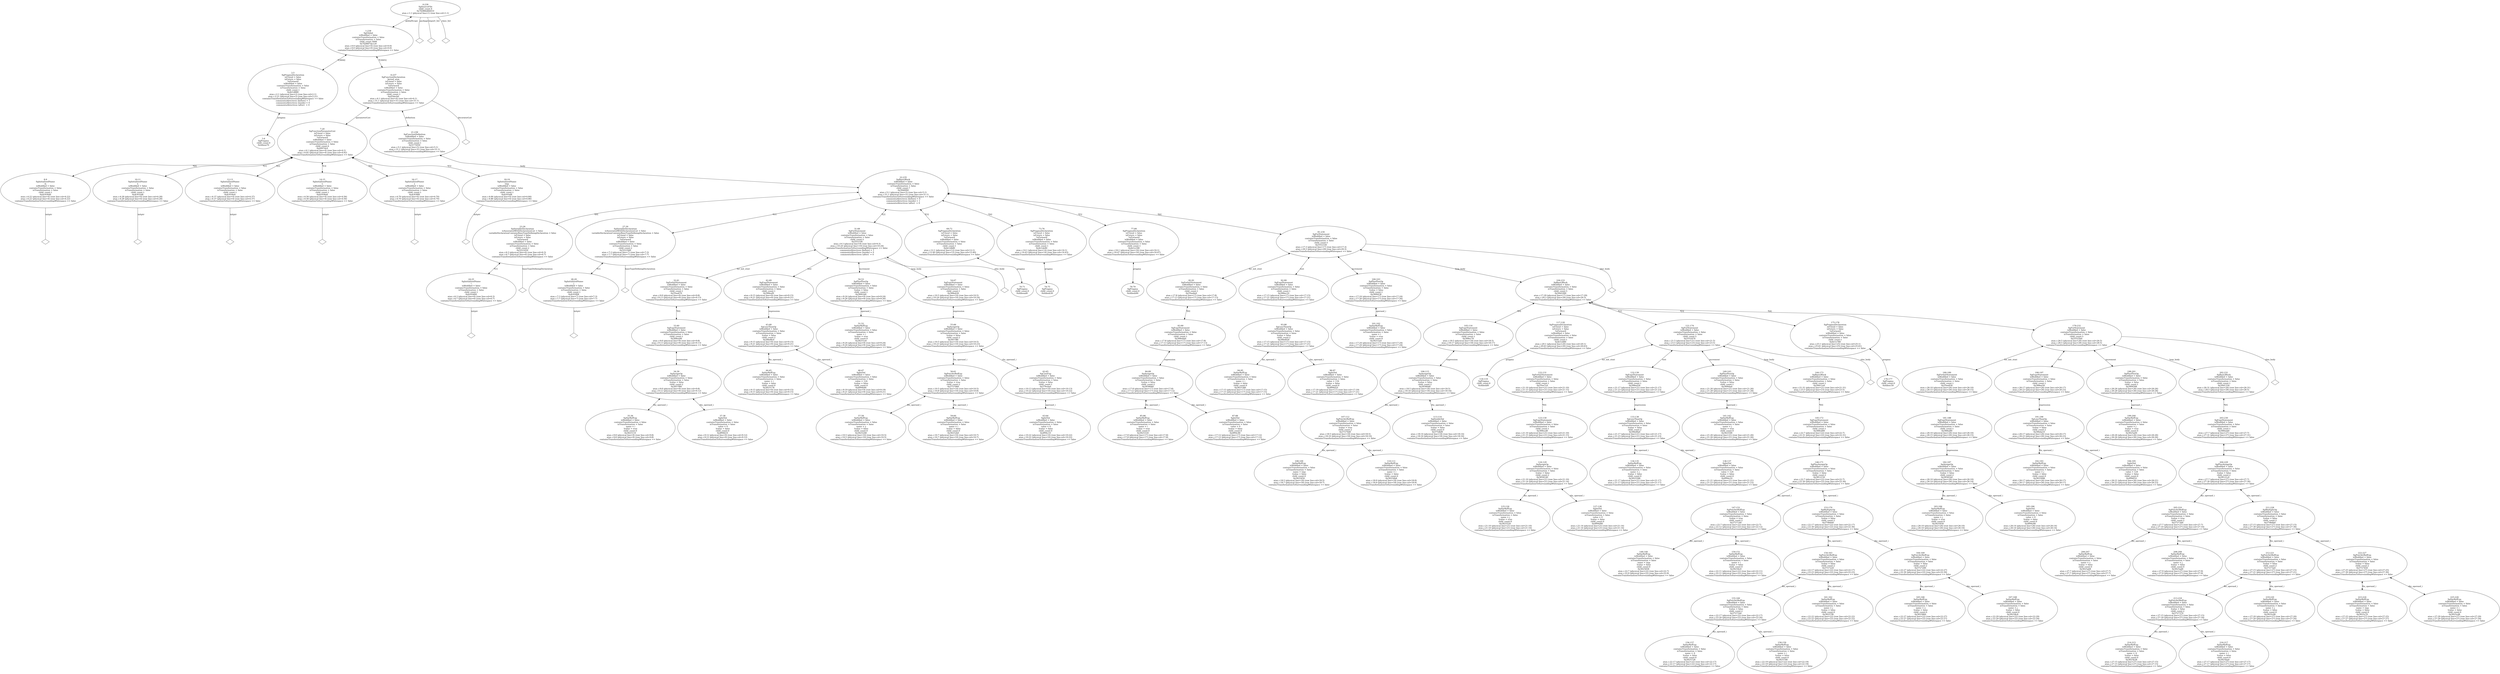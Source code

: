 digraph "G./atax.c.dot" {
"0x4deea70"[label="3:4\nSgPragma\nchild_count:0\n0x4deea70\n" ];
"0x4e1d880"[label="2:5\nSgPragmaDeclaration\n isFriend = false \n isExtern = false \n!isForward\nisModified = false\ncontainsTransformation = false\nisTransformation = false\nchild_count:1\n0x4e1d880\natax.c:2:1 (physical line=2) (raw line:col=2:1)\natax.c:2:21 (physical line=2) (raw line:col=2:21)\ncontainsTransformationToSurroundingWhitespace == false\ncomments/directives (before) = 1\ncomments/directives (inside) = 0\ncomments/directives (after)  = 0\n" ];
"0x4e1d880" -> "0x4deea70"[label="pragma" dir=both ];
"0x4c930d0"[label="8:9\nSgInitializedName\nm\nisModified = false\ncontainsTransformation = false\nisTransformation = false\nchild_count:1\n0x4c930d0\natax.c:4:22 (physical line=4) (raw line:col=4:22)\natax.c:4:22 (physical line=4) (raw line:col=4:22)\ncontainsTransformationToSurroundingWhitespace == false\n" ];
"0x4c930d0" -> "0x4c930d0__initptr__null"[label="initptr" dir=none ];
"0x4c930d0__initptr__null"[label="" shape=diamond ];
"0x4c932d8"[label="10:11\nSgInitializedName\nn\nisModified = false\ncontainsTransformation = false\nisTransformation = false\nchild_count:1\n0x4c932d8\natax.c:4:28 (physical line=4) (raw line:col=4:28)\natax.c:4:28 (physical line=4) (raw line:col=4:28)\ncontainsTransformationToSurroundingWhitespace == false\n" ];
"0x4c932d8" -> "0x4c932d8__initptr__null"[label="initptr" dir=none ];
"0x4c932d8__initptr__null"[label="" shape=diamond ];
"0x4c934e0"[label="12:13\nSgInitializedName\nA\nisModified = false\ncontainsTransformation = false\nisTransformation = false\nchild_count:1\n0x4c934e0\natax.c:4:37 (physical line=4) (raw line:col=4:37)\natax.c:4:37 (physical line=4) (raw line:col=4:37)\ncontainsTransformationToSurroundingWhitespace == false\n" ];
"0x4c934e0" -> "0x4c934e0__initptr__null"[label="initptr" dir=none ];
"0x4c934e0__initptr__null"[label="" shape=diamond ];
"0x4c936e8"[label="14:15\nSgInitializedName\nx\nisModified = false\ncontainsTransformation = false\nisTransformation = false\nchild_count:1\n0x4c936e8\natax.c:4:56 (physical line=4) (raw line:col=4:56)\natax.c:4:56 (physical line=4) (raw line:col=4:56)\ncontainsTransformationToSurroundingWhitespace == false\n" ];
"0x4c936e8" -> "0x4c936e8__initptr__null"[label="initptr" dir=none ];
"0x4c936e8__initptr__null"[label="" shape=diamond ];
"0x4c938f0"[label="16:17\nSgInitializedName\ny\nisModified = false\ncontainsTransformation = false\nisTransformation = false\nchild_count:1\n0x4c938f0\natax.c:4:70 (physical line=4) (raw line:col=4:70)\natax.c:4:70 (physical line=4) (raw line:col=4:70)\ncontainsTransformationToSurroundingWhitespace == false\n" ];
"0x4c938f0" -> "0x4c938f0__initptr__null"[label="initptr" dir=none ];
"0x4c938f0__initptr__null"[label="" shape=diamond ];
"0x4c93af8"[label="18:19\nSgInitializedName\ntmp\nisModified = false\ncontainsTransformation = false\nisTransformation = false\nchild_count:1\n0x4c93af8\natax.c:4:84 (physical line=4) (raw line:col=4:84)\natax.c:4:86 (physical line=4) (raw line:col=4:86)\ncontainsTransformationToSurroundingWhitespace == false\n" ];
"0x4c93af8" -> "0x4c93af8__initptr__null"[label="initptr" dir=none ];
"0x4c93af8__initptr__null"[label="" shape=diamond ];
"0x4497dc0"[label="7:20\nSgFunctionParameterList\n isFriend = false \n isExtern = false \n!isForward\nisModified = false\ncontainsTransformation = false\nisTransformation = false\nchild_count:6\n0x4497dc0\natax.c:4:1 (physical line=4) (raw line:col=4:1)\natax.c:4:92 (physical line=4) (raw line:col=4:92)\ncontainsTransformationToSurroundingWhitespace == false\n" ];
"0x4497dc0" -> "0x4c930d0"[label="*[0]" dir=both ];
"0x4497dc0" -> "0x4c932d8"[label="*[1]" dir=both ];
"0x4497dc0" -> "0x4c934e0"[label="*[2]" dir=both ];
"0x4497dc0" -> "0x4c936e8"[label="*[3]" dir=both ];
"0x4497dc0" -> "0x4c938f0"[label="*[4]" dir=both ];
"0x4497dc0" -> "0x4c93af8"[label="*[5]" dir=both ];
"0x4c93d00"[label="24:25\nSgInitializedName\ni\nisModified = false\ncontainsTransformation = false\nisTransformation = false\nchild_count:1\n0x4c93d00\natax.c:6:3 (physical line=6) (raw line:col=6:3)\natax.c:6:7 (physical line=6) (raw line:col=6:7)\ncontainsTransformationToSurroundingWhitespace == false\n" ];
"0x4c93d00" -> "0x4c93d00__initptr__null"[label="initptr" dir=none ];
"0x4c93d00__initptr__null"[label="" shape=diamond ];
"0x5221650"[label="23:26\nSgVariableDeclaration\n isAssociatedWithDeclarationList = false \n variableDeclarationContainsBaseTypeDefiningDeclaration = false \n isFriend = false \n isExtern = false \n!isForward\nisModified = false\ncontainsTransformation = false\nisTransformation = false\nchild_count:2\n0x5221650\natax.c:6:3 (physical line=6) (raw line:col=6:3)\natax.c:6:7 (physical line=6) (raw line:col=6:7)\ncontainsTransformationToSurroundingWhitespace == false\n" ];
"0x5221650" -> "0x5221650__baseTypeDefiningDeclaration__null"[label="baseTypeDefiningDeclaration" dir=none ];
"0x5221650__baseTypeDefiningDeclaration__null"[label="" shape=diamond ];
"0x5221650" -> "0x4c93d00"[label="*[1]" dir=both ];
"0x4c93f08"[label="28:29\nSgInitializedName\nj\nisModified = false\ncontainsTransformation = false\nisTransformation = false\nchild_count:1\n0x4c93f08\natax.c:7:3 (physical line=7) (raw line:col=7:3)\natax.c:7:7 (physical line=7) (raw line:col=7:7)\ncontainsTransformationToSurroundingWhitespace == false\n" ];
"0x4c93f08" -> "0x4c93f08__initptr__null"[label="initptr" dir=none ];
"0x4c93f08__initptr__null"[label="" shape=diamond ];
"0x52219d0"[label="27:30\nSgVariableDeclaration\n isAssociatedWithDeclarationList = false \n variableDeclarationContainsBaseTypeDefiningDeclaration = false \n isFriend = false \n isExtern = false \n!isForward\nisModified = false\ncontainsTransformation = false\nisTransformation = false\nchild_count:2\n0x52219d0\natax.c:7:3 (physical line=7) (raw line:col=7:3)\natax.c:7:7 (physical line=7) (raw line:col=7:7)\ncontainsTransformationToSurroundingWhitespace == false\n" ];
"0x52219d0" -> "0x52219d0__baseTypeDefiningDeclaration__null"[label="baseTypeDefiningDeclaration" dir=none ];
"0x52219d0__baseTypeDefiningDeclaration__null"[label="" shape=diamond ];
"0x52219d0" -> "0x4c93f08"[label="*[1]" dir=both ];
"0x5625110"[label="35:36\nSgVarRefExp\nisModified = false\ncontainsTransformation = false\nisTransformation = false\n name = i\n lvalue = true\nchild_count:0\n0x5625110\natax.c:9:8 (physical line=9) (raw line:col=9:8)\natax.c:9:8 (physical line=9) (raw line:col=9:8)\ncontainsTransformationToSurroundingWhitespace == false\n" ];
"0x4f94b10"[label="37:38\nSgIntVal\nisModified = false\ncontainsTransformation = false\nisTransformation = false\n value = 0\n lvalue = false\nchild_count:0\n0x4f94b10\natax.c:9:12 (physical line=9) (raw line:col=9:12)\natax.c:9:12 (physical line=9) (raw line:col=9:12)\ncontainsTransformationToSurroundingWhitespace == false\n" ];
"0x5657f80"[label="34:39\nSgAssignOp\nisModified = false\ncontainsTransformation = false\nisTransformation = false\n lvalue = false\nchild_count:2\n0x5657f80\natax.c:9:8 (physical line=9) (raw line:col=9:8)\natax.c:9:12 (physical line=9) (raw line:col=9:12)\ncontainsTransformationToSurroundingWhitespace == false\n" ];
"0x5657f80" -> "0x5625110"[label="lhs_operand_i" dir=both ];
"0x5657f80" -> "0x4f94b10"[label="rhs_operand_i" dir=both ];
"0x568ea90"[label="33:40\nSgExprStatement\nisModified = false\ncontainsTransformation = false\nisTransformation = false\nchild_count:1\n0x568ea90\natax.c:9:8 (physical line=9) (raw line:col=9:8)\natax.c:9:13 (physical line=9) (raw line:col=9:13)\ncontainsTransformationToSurroundingWhitespace == false\n" ];
"0x568ea90" -> "0x5657f80"[label="expression" dir=both ];
"0x55ee670"[label="32:41\nSgForInitStatement\nisModified = false\ncontainsTransformation = false\nisTransformation = false\nchild_count:1\n0x55ee670\natax.c:9:8 (physical line=9) (raw line:col=9:8)\natax.c:9:13 (physical line=9) (raw line:col=9:13)\ncontainsTransformationToSurroundingWhitespace == false\n" ];
"0x55ee670" -> "0x568ea90"[label="*[0]" dir=both ];
"0x5625178"[label="44:45\nSgVarRefExp\nisModified = false\ncontainsTransformation = false\nisTransformation = false\n name = i\n lvalue = false\nchild_count:0\n0x5625178\natax.c:9:15 (physical line=9) (raw line:col=9:15)\natax.c:9:15 (physical line=9) (raw line:col=9:15)\ncontainsTransformationToSurroundingWhitespace == false\n" ];
"0x4f94b90"[label="46:47\nSgIntVal\nisModified = false\ncontainsTransformation = false\nisTransformation = false\n value = 124\n lvalue = false\nchild_count:0\n0x4f94b90\natax.c:9:19 (physical line=9) (raw line:col=9:19)\natax.c:9:21 (physical line=9) (raw line:col=9:21)\ncontainsTransformationToSurroundingWhitespace == false\n" ];
"0x56bd8c0"[label="43:48\nSgLessThanOp\nisModified = false\ncontainsTransformation = false\nisTransformation = false\n lvalue = false\nchild_count:2\n0x56bd8c0\natax.c:9:15 (physical line=9) (raw line:col=9:15)\natax.c:9:21 (physical line=9) (raw line:col=9:21)\ncontainsTransformationToSurroundingWhitespace == false\n" ];
"0x56bd8c0" -> "0x5625178"[label="lhs_operand_i" dir=both ];
"0x56bd8c0" -> "0x4f94b90"[label="rhs_operand_i" dir=both ];
"0x568eaf0"[label="42:49\nSgExprStatement\nisModified = false\ncontainsTransformation = false\nisTransformation = false\nchild_count:1\n0x568eaf0\natax.c:9:15 (physical line=9) (raw line:col=9:15)\natax.c:9:21 (physical line=9) (raw line:col=9:21)\ncontainsTransformationToSurroundingWhitespace == false\n" ];
"0x568eaf0" -> "0x56bd8c0"[label="expression" dir=both ];
"0x56251e0"[label="51:52\nSgVarRefExp\nisModified = false\ncontainsTransformation = false\nisTransformation = false\n name = i\n lvalue = true\nchild_count:0\n0x56251e0\natax.c:9:24 (physical line=9) (raw line:col=9:24)\natax.c:9:24 (physical line=9) (raw line:col=9:24)\ncontainsTransformationToSurroundingWhitespace == false\n" ];
"0x56f43d0"[label="50:53\nSgPlusPlusOp\nisModified = false\ncontainsTransformation = false\nisTransformation = false\n lvalue = false\nchild_count:1\n0x56f43d0\natax.c:9:24 (physical line=9) (raw line:col=9:24)\natax.c:9:26 (physical line=9) (raw line:col=9:26)\ncontainsTransformationToSurroundingWhitespace == false\n" ];
"0x56f43d0" -> "0x56251e0"[label="operand_i" dir=both ];
"0x5625248"[label="57:58\nSgVarRefExp\nisModified = false\ncontainsTransformation = false\nisTransformation = false\n name = y\n lvalue = false\nchild_count:0\n0x5625248\natax.c:10:5 (physical line=10) (raw line:col=10:5)\natax.c:10:5 (physical line=10) (raw line:col=10:5)\ncontainsTransformationToSurroundingWhitespace == false\n" ];
"0x56252b0"[label="59:60\nSgVarRefExp\nisModified = false\ncontainsTransformation = false\nisTransformation = false\n name = i\n lvalue = false\nchild_count:0\n0x56252b0\natax.c:10:7 (physical line=10) (raw line:col=10:7)\natax.c:10:7 (physical line=10) (raw line:col=10:7)\ncontainsTransformationToSurroundingWhitespace == false\n" ];
"0x5727060"[label="56:61\nSgPntrArrRefExp\nisModified = false\ncontainsTransformation = false\nisTransformation = false\n lvalue = true\nchild_count:2\n0x5727060\natax.c:10:5 (physical line=10) (raw line:col=10:5)\natax.c:10:8 (physical line=10) (raw line:col=10:8)\ncontainsTransformationToSurroundingWhitespace == false\n" ];
"0x5727060" -> "0x5625248"[label="lhs_operand_i" dir=both ];
"0x5727060" -> "0x56252b0"[label="rhs_operand_i" dir=both ];
"0x4f94c10"[label="63:64\nSgIntVal\nisModified = false\ncontainsTransformation = false\nisTransformation = false\n value = 0\n lvalue = false\nchild_count:0\n0x4f94c10\natax.c:10:22 (physical line=10) (raw line:col=10:22)\natax.c:10:22 (physical line=10) (raw line:col=10:22)\ncontainsTransformationToSurroundingWhitespace == false\n" ];
"0x579c4a0"[label="62:65\nSgCastExp\nisModified = false\ncontainsTransformation = false\nisTransformation = false\n lvalue = false\nchild_count:1\n0x579c4a0\natax.c:10:13 (physical line=10) (raw line:col=10:13)\natax.c:10:22 (physical line=10) (raw line:col=10:22)\ncontainsTransformationToSurroundingWhitespace == false\n" ];
"0x579c4a0" -> "0x4f94c10"[label="operand_i" dir=both ];
"0x5657ff0"[label="55:66\nSgAssignOp\nisModified = false\ncontainsTransformation = false\nisTransformation = false\n lvalue = false\nchild_count:2\n0x5657ff0\natax.c:10:5 (physical line=10) (raw line:col=10:5)\natax.c:10:23 (physical line=10) (raw line:col=10:23)\ncontainsTransformationToSurroundingWhitespace == false\n" ];
"0x5657ff0" -> "0x5727060"[label="lhs_operand_i" dir=both ];
"0x5657ff0" -> "0x579c4a0"[label="rhs_operand_i" dir=both ];
"0x568eb50"[label="54:67\nSgExprStatement\nisModified = false\ncontainsTransformation = false\nisTransformation = false\nchild_count:1\n0x568eb50\natax.c:10:5 (physical line=10) (raw line:col=10:5)\natax.c:10:24 (physical line=10) (raw line:col=10:24)\ncontainsTransformationToSurroundingWhitespace == false\n" ];
"0x568eb50" -> "0x5657ff0"[label="expression" dir=both ];
"0x55521f0"[label="31:68\nSgForStatement\nisModified = false\ncontainsTransformation = false\nisTransformation = false\nchild_count:5\n0x55521f0\natax.c:9:3 (physical line=9) (raw line:col=9:3)\natax.c:10:24 (physical line=10) (raw line:col=10:24)\ncontainsTransformationToSurroundingWhitespace == false\ncomments/directives (before) = 1\ncomments/directives (inside) = 0\ncomments/directives (after)  = 0\n" ];
"0x55521f0" -> "0x55ee670"[label="for_init_stmt" dir=both ];
"0x55521f0" -> "0x568eaf0"[label="test" dir=both ];
"0x55521f0" -> "0x56f43d0"[label="increment" dir=both ];
"0x55521f0" -> "0x568eb50"[label="loop_body" dir=both ];
"0x55521f0" -> "0x55521f0__else_body__null"[label="else_body" dir=none ];
"0x55521f0__else_body__null"[label="" shape=diamond ];
"0x4deead0"[label="70:71\nSgPragma\nchild_count:0\n0x4deead0\n" ];
"0x4e1db80"[label="69:72\nSgPragmaDeclaration\n isFriend = false \n isExtern = false \n!isForward\nisModified = false\ncontainsTransformation = false\nisTransformation = false\nchild_count:1\n0x4e1db80\natax.c:12:1 (physical line=12) (raw line:col=12:1)\natax.c:12:40 (physical line=12) (raw line:col=12:40)\ncontainsTransformationToSurroundingWhitespace == false\n" ];
"0x4e1db80" -> "0x4deead0"[label="pragma" dir=both ];
"0x4deeb30"[label="74:75\nSgPragma\nchild_count:0\n0x4deeb30\n" ];
"0x4e1de80"[label="73:76\nSgPragmaDeclaration\n isFriend = false \n isExtern = false \n!isForward\nisModified = false\ncontainsTransformation = false\nisTransformation = false\nchild_count:1\n0x4e1de80\natax.c:14:1 (physical line=14) (raw line:col=14:1)\natax.c:14:43 (physical line=14) (raw line:col=14:43)\ncontainsTransformationToSurroundingWhitespace == false\n" ];
"0x4e1de80" -> "0x4deeb30"[label="pragma" dir=both ];
"0x4deeb90"[label="78:79\nSgPragma\nchild_count:0\n0x4deeb90\n" ];
"0x4e1e180"[label="77:80\nSgPragmaDeclaration\n isFriend = false \n isExtern = false \n!isForward\nisModified = false\ncontainsTransformation = false\nisTransformation = false\nchild_count:1\n0x4e1e180\natax.c:16:1 (physical line=16) (raw line:col=16:1)\natax.c:16:47 (physical line=16) (raw line:col=16:47)\ncontainsTransformationToSurroundingWhitespace == false\n" ];
"0x4e1e180" -> "0x4deeb90"[label="pragma" dir=both ];
"0x5625318"[label="85:86\nSgVarRefExp\nisModified = false\ncontainsTransformation = false\nisTransformation = false\n name = i\n lvalue = true\nchild_count:0\n0x5625318\natax.c:17:8 (physical line=17) (raw line:col=17:8)\natax.c:17:8 (physical line=17) (raw line:col=17:8)\ncontainsTransformationToSurroundingWhitespace == false\n" ];
"0x4f94c90"[label="87:88\nSgIntVal\nisModified = false\ncontainsTransformation = false\nisTransformation = false\n value = 0\n lvalue = false\nchild_count:0\n0x4f94c90\natax.c:17:12 (physical line=17) (raw line:col=17:12)\natax.c:17:12 (physical line=17) (raw line:col=17:12)\ncontainsTransformationToSurroundingWhitespace == false\n" ];
"0x5658060"[label="84:89\nSgAssignOp\nisModified = false\ncontainsTransformation = false\nisTransformation = false\n lvalue = false\nchild_count:2\n0x5658060\natax.c:17:8 (physical line=17) (raw line:col=17:8)\natax.c:17:12 (physical line=17) (raw line:col=17:12)\ncontainsTransformationToSurroundingWhitespace == false\n" ];
"0x5658060" -> "0x5625318"[label="lhs_operand_i" dir=both ];
"0x5658060" -> "0x4f94c90"[label="rhs_operand_i" dir=both ];
"0x568ebb0"[label="83:90\nSgExprStatement\nisModified = false\ncontainsTransformation = false\nisTransformation = false\nchild_count:1\n0x568ebb0\natax.c:17:8 (physical line=17) (raw line:col=17:8)\natax.c:17:13 (physical line=17) (raw line:col=17:13)\ncontainsTransformationToSurroundingWhitespace == false\n" ];
"0x568ebb0" -> "0x5658060"[label="expression" dir=both ];
"0x55ee6e0"[label="82:91\nSgForInitStatement\nisModified = false\ncontainsTransformation = false\nisTransformation = false\nchild_count:1\n0x55ee6e0\natax.c:17:8 (physical line=17) (raw line:col=17:8)\natax.c:17:13 (physical line=17) (raw line:col=17:13)\ncontainsTransformationToSurroundingWhitespace == false\n" ];
"0x55ee6e0" -> "0x568ebb0"[label="*[0]" dir=both ];
"0x5625380"[label="94:95\nSgVarRefExp\nisModified = false\ncontainsTransformation = false\nisTransformation = false\n name = i\n lvalue = false\nchild_count:0\n0x5625380\natax.c:17:15 (physical line=17) (raw line:col=17:15)\natax.c:17:15 (physical line=17) (raw line:col=17:15)\ncontainsTransformationToSurroundingWhitespace == false\n" ];
"0x4f94d10"[label="96:97\nSgIntVal\nisModified = false\ncontainsTransformation = false\nisTransformation = false\n value = 116\n lvalue = false\nchild_count:0\n0x4f94d10\natax.c:17:19 (physical line=17) (raw line:col=17:19)\natax.c:17:21 (physical line=17) (raw line:col=17:21)\ncontainsTransformationToSurroundingWhitespace == false\n" ];
"0x56bd930"[label="93:98\nSgLessThanOp\nisModified = false\ncontainsTransformation = false\nisTransformation = false\n lvalue = false\nchild_count:2\n0x56bd930\natax.c:17:15 (physical line=17) (raw line:col=17:15)\natax.c:17:21 (physical line=17) (raw line:col=17:21)\ncontainsTransformationToSurroundingWhitespace == false\n" ];
"0x56bd930" -> "0x5625380"[label="lhs_operand_i" dir=both ];
"0x56bd930" -> "0x4f94d10"[label="rhs_operand_i" dir=both ];
"0x568ec10"[label="92:99\nSgExprStatement\nisModified = false\ncontainsTransformation = false\nisTransformation = false\nchild_count:1\n0x568ec10\natax.c:17:15 (physical line=17) (raw line:col=17:15)\natax.c:17:21 (physical line=17) (raw line:col=17:21)\ncontainsTransformationToSurroundingWhitespace == false\n" ];
"0x568ec10" -> "0x56bd930"[label="expression" dir=both ];
"0x56253e8"[label="101:102\nSgVarRefExp\nisModified = false\ncontainsTransformation = false\nisTransformation = false\n name = i\n lvalue = true\nchild_count:0\n0x56253e8\natax.c:17:24 (physical line=17) (raw line:col=17:24)\natax.c:17:24 (physical line=17) (raw line:col=17:24)\ncontainsTransformationToSurroundingWhitespace == false\n" ];
"0x56f4438"[label="100:103\nSgPlusPlusOp\nisModified = false\ncontainsTransformation = false\nisTransformation = false\n lvalue = false\nchild_count:1\n0x56f4438\natax.c:17:24 (physical line=17) (raw line:col=17:24)\natax.c:17:26 (physical line=17) (raw line:col=17:26)\ncontainsTransformationToSurroundingWhitespace == false\n" ];
"0x56f4438" -> "0x56253e8"[label="operand_i" dir=both ];
"0x5625450"[label="108:109\nSgVarRefExp\nisModified = false\ncontainsTransformation = false\nisTransformation = false\n name = tmp\n lvalue = false\nchild_count:0\n0x5625450\natax.c:18:5 (physical line=18) (raw line:col=18:5)\natax.c:18:7 (physical line=18) (raw line:col=18:7)\ncontainsTransformationToSurroundingWhitespace == false\n" ];
"0x56254b8"[label="110:111\nSgVarRefExp\nisModified = false\ncontainsTransformation = false\nisTransformation = false\n name = i\n lvalue = false\nchild_count:0\n0x56254b8\natax.c:18:9 (physical line=18) (raw line:col=18:9)\natax.c:18:9 (physical line=18) (raw line:col=18:9)\ncontainsTransformationToSurroundingWhitespace == false\n" ];
"0x57270d0"[label="107:112\nSgPntrArrRefExp\nisModified = false\ncontainsTransformation = false\nisTransformation = false\n lvalue = true\nchild_count:2\n0x57270d0\natax.c:18:5 (physical line=18) (raw line:col=18:5)\natax.c:18:10 (physical line=18) (raw line:col=18:10)\ncontainsTransformationToSurroundingWhitespace == false\n" ];
"0x57270d0" -> "0x5625450"[label="lhs_operand_i" dir=both ];
"0x57270d0" -> "0x56254b8"[label="rhs_operand_i" dir=both ];
"0x575dbf0"[label="113:114\nSgDoubleVal\nisModified = false\ncontainsTransformation = false\nisTransformation = false\n lvalue = false\nchild_count:0\n0x575dbf0\natax.c:18:14 (physical line=18) (raw line:col=18:14)\natax.c:18:16 (physical line=18) (raw line:col=18:16)\ncontainsTransformationToSurroundingWhitespace == false\n" ];
"0x56580d0"[label="106:115\nSgAssignOp\nisModified = false\ncontainsTransformation = false\nisTransformation = false\n lvalue = false\nchild_count:2\n0x56580d0\natax.c:18:5 (physical line=18) (raw line:col=18:5)\natax.c:18:16 (physical line=18) (raw line:col=18:16)\ncontainsTransformationToSurroundingWhitespace == false\n" ];
"0x56580d0" -> "0x57270d0"[label="lhs_operand_i" dir=both ];
"0x56580d0" -> "0x575dbf0"[label="rhs_operand_i" dir=both ];
"0x568ec70"[label="105:116\nSgExprStatement\nisModified = false\ncontainsTransformation = false\nisTransformation = false\nchild_count:1\n0x568ec70\natax.c:18:5 (physical line=18) (raw line:col=18:5)\natax.c:18:17 (physical line=18) (raw line:col=18:17)\ncontainsTransformationToSurroundingWhitespace == false\n" ];
"0x568ec70" -> "0x56580d0"[label="expression" dir=both ];
"0x4deebf0"[label="118:119\nSgPragma\nchild_count:0\n0x4deebf0\n" ];
"0x4e1e480"[label="117:120\nSgPragmaDeclaration\n isFriend = false \n isExtern = false \n!isForward\nisModified = false\ncontainsTransformation = false\nisTransformation = false\nchild_count:1\n0x4e1e480\natax.c:20:1 (physical line=20) (raw line:col=20:1)\natax.c:20:63 (physical line=20) (raw line:col=20:63)\ncontainsTransformationToSurroundingWhitespace == false\n" ];
"0x4e1e480" -> "0x4deebf0"[label="pragma" dir=both ];
"0x5625520"[label="125:126\nSgVarRefExp\nisModified = false\ncontainsTransformation = false\nisTransformation = false\n name = j\n lvalue = true\nchild_count:0\n0x5625520\natax.c:21:10 (physical line=21) (raw line:col=21:10)\natax.c:21:10 (physical line=21) (raw line:col=21:10)\ncontainsTransformationToSurroundingWhitespace == false\n" ];
"0x4f94d90"[label="127:128\nSgIntVal\nisModified = false\ncontainsTransformation = false\nisTransformation = false\n value = 0\n lvalue = false\nchild_count:0\n0x4f94d90\natax.c:21:14 (physical line=21) (raw line:col=21:14)\natax.c:21:14 (physical line=21) (raw line:col=21:14)\ncontainsTransformationToSurroundingWhitespace == false\n" ];
"0x5658140"[label="124:129\nSgAssignOp\nisModified = false\ncontainsTransformation = false\nisTransformation = false\n lvalue = false\nchild_count:2\n0x5658140\natax.c:21:10 (physical line=21) (raw line:col=21:10)\natax.c:21:14 (physical line=21) (raw line:col=21:14)\ncontainsTransformationToSurroundingWhitespace == false\n" ];
"0x5658140" -> "0x5625520"[label="lhs_operand_i" dir=both ];
"0x5658140" -> "0x4f94d90"[label="rhs_operand_i" dir=both ];
"0x568ecd0"[label="123:130\nSgExprStatement\nisModified = false\ncontainsTransformation = false\nisTransformation = false\nchild_count:1\n0x568ecd0\natax.c:21:10 (physical line=21) (raw line:col=21:10)\natax.c:21:15 (physical line=21) (raw line:col=21:15)\ncontainsTransformationToSurroundingWhitespace == false\n" ];
"0x568ecd0" -> "0x5658140"[label="expression" dir=both ];
"0x55ee7c0"[label="122:131\nSgForInitStatement\nisModified = false\ncontainsTransformation = false\nisTransformation = false\nchild_count:1\n0x55ee7c0\natax.c:21:10 (physical line=21) (raw line:col=21:10)\natax.c:21:15 (physical line=21) (raw line:col=21:15)\ncontainsTransformationToSurroundingWhitespace == false\n" ];
"0x55ee7c0" -> "0x568ecd0"[label="*[0]" dir=both ];
"0x5625588"[label="134:135\nSgVarRefExp\nisModified = false\ncontainsTransformation = false\nisTransformation = false\n name = j\n lvalue = false\nchild_count:0\n0x5625588\natax.c:21:17 (physical line=21) (raw line:col=21:17)\natax.c:21:17 (physical line=21) (raw line:col=21:17)\ncontainsTransformationToSurroundingWhitespace == false\n" ];
"0x4f94e10"[label="136:137\nSgIntVal\nisModified = false\ncontainsTransformation = false\nisTransformation = false\n value = 124\n lvalue = false\nchild_count:0\n0x4f94e10\natax.c:21:21 (physical line=21) (raw line:col=21:21)\natax.c:21:23 (physical line=21) (raw line:col=21:23)\ncontainsTransformationToSurroundingWhitespace == false\n" ];
"0x56bd9a0"[label="133:138\nSgLessThanOp\nisModified = false\ncontainsTransformation = false\nisTransformation = false\n lvalue = false\nchild_count:2\n0x56bd9a0\natax.c:21:17 (physical line=21) (raw line:col=21:17)\natax.c:21:23 (physical line=21) (raw line:col=21:23)\ncontainsTransformationToSurroundingWhitespace == false\n" ];
"0x56bd9a0" -> "0x5625588"[label="lhs_operand_i" dir=both ];
"0x56bd9a0" -> "0x4f94e10"[label="rhs_operand_i" dir=both ];
"0x568ed30"[label="132:139\nSgExprStatement\nisModified = false\ncontainsTransformation = false\nisTransformation = false\nchild_count:1\n0x568ed30\natax.c:21:17 (physical line=21) (raw line:col=21:17)\natax.c:21:23 (physical line=21) (raw line:col=21:23)\ncontainsTransformationToSurroundingWhitespace == false\n" ];
"0x568ed30" -> "0x56bd9a0"[label="expression" dir=both ];
"0x56255f0"[label="141:142\nSgVarRefExp\nisModified = false\ncontainsTransformation = false\nisTransformation = false\n name = j\n lvalue = true\nchild_count:0\n0x56255f0\natax.c:21:26 (physical line=21) (raw line:col=21:26)\natax.c:21:26 (physical line=21) (raw line:col=21:26)\ncontainsTransformationToSurroundingWhitespace == false\n" ];
"0x56f44a0"[label="140:143\nSgPlusPlusOp\nisModified = false\ncontainsTransformation = false\nisTransformation = false\n lvalue = false\nchild_count:1\n0x56f44a0\natax.c:21:26 (physical line=21) (raw line:col=21:26)\natax.c:21:28 (physical line=21) (raw line:col=21:28)\ncontainsTransformationToSurroundingWhitespace == false\n" ];
"0x56f44a0" -> "0x56255f0"[label="operand_i" dir=both ];
"0x5625658"[label="148:149\nSgVarRefExp\nisModified = false\ncontainsTransformation = false\nisTransformation = false\n name = tmp\n lvalue = false\nchild_count:0\n0x5625658\natax.c:22:7 (physical line=22) (raw line:col=22:7)\natax.c:22:9 (physical line=22) (raw line:col=22:9)\ncontainsTransformationToSurroundingWhitespace == false\n" ];
"0x56256c0"[label="150:151\nSgVarRefExp\nisModified = false\ncontainsTransformation = false\nisTransformation = false\n name = i\n lvalue = false\nchild_count:0\n0x56256c0\natax.c:22:11 (physical line=22) (raw line:col=22:11)\natax.c:22:11 (physical line=22) (raw line:col=22:11)\ncontainsTransformationToSurroundingWhitespace == false\n" ];
"0x5727140"[label="147:152\nSgPntrArrRefExp\nisModified = false\ncontainsTransformation = false\nisTransformation = false\n lvalue = true\nchild_count:2\n0x5727140\natax.c:22:7 (physical line=22) (raw line:col=22:7)\natax.c:22:12 (physical line=22) (raw line:col=22:12)\ncontainsTransformationToSurroundingWhitespace == false\n" ];
"0x5727140" -> "0x5625658"[label="lhs_operand_i" dir=both ];
"0x5727140" -> "0x56256c0"[label="rhs_operand_i" dir=both ];
"0x5625728"[label="156:157\nSgVarRefExp\nisModified = false\ncontainsTransformation = false\nisTransformation = false\n name = A\n lvalue = false\nchild_count:0\n0x5625728\natax.c:22:17 (physical line=22) (raw line:col=22:17)\natax.c:22:17 (physical line=22) (raw line:col=22:17)\ncontainsTransformationToSurroundingWhitespace == false\n" ];
"0x5625790"[label="158:159\nSgVarRefExp\nisModified = false\ncontainsTransformation = false\nisTransformation = false\n name = i\n lvalue = false\nchild_count:0\n0x5625790\natax.c:22:19 (physical line=22) (raw line:col=22:19)\natax.c:22:19 (physical line=22) (raw line:col=22:19)\ncontainsTransformationToSurroundingWhitespace == false\n" ];
"0x57271b0"[label="155:160\nSgPntrArrRefExp\nisModified = false\ncontainsTransformation = false\nisTransformation = false\n lvalue = false\nchild_count:2\n0x57271b0\natax.c:22:17 (physical line=22) (raw line:col=22:17)\natax.c:22:20 (physical line=22) (raw line:col=22:20)\ncontainsTransformationToSurroundingWhitespace == false\n" ];
"0x57271b0" -> "0x5625728"[label="lhs_operand_i" dir=both ];
"0x57271b0" -> "0x5625790"[label="rhs_operand_i" dir=both ];
"0x56257f8"[label="161:162\nSgVarRefExp\nisModified = false\ncontainsTransformation = false\nisTransformation = false\n name = j\n lvalue = false\nchild_count:0\n0x56257f8\natax.c:22:22 (physical line=22) (raw line:col=22:22)\natax.c:22:22 (physical line=22) (raw line:col=22:22)\ncontainsTransformationToSurroundingWhitespace == false\n" ];
"0x5727220"[label="154:163\nSgPntrArrRefExp\nisModified = false\ncontainsTransformation = false\nisTransformation = false\n lvalue = false\nchild_count:2\n0x5727220\natax.c:22:17 (physical line=22) (raw line:col=22:17)\natax.c:22:23 (physical line=22) (raw line:col=22:23)\ncontainsTransformationToSurroundingWhitespace == false\n" ];
"0x5727220" -> "0x57271b0"[label="lhs_operand_i" dir=both ];
"0x5727220" -> "0x56257f8"[label="rhs_operand_i" dir=both ];
"0x5625860"[label="165:166\nSgVarRefExp\nisModified = false\ncontainsTransformation = false\nisTransformation = false\n name = x\n lvalue = false\nchild_count:0\n0x5625860\natax.c:22:27 (physical line=22) (raw line:col=22:27)\natax.c:22:27 (physical line=22) (raw line:col=22:27)\ncontainsTransformationToSurroundingWhitespace == false\n" ];
"0x56258c8"[label="167:168\nSgVarRefExp\nisModified = false\ncontainsTransformation = false\nisTransformation = false\n name = j\n lvalue = false\nchild_count:0\n0x56258c8\natax.c:22:29 (physical line=22) (raw line:col=22:29)\natax.c:22:29 (physical line=22) (raw line:col=22:29)\ncontainsTransformationToSurroundingWhitespace == false\n" ];
"0x5727290"[label="164:169\nSgPntrArrRefExp\nisModified = false\ncontainsTransformation = false\nisTransformation = false\n lvalue = false\nchild_count:2\n0x5727290\natax.c:22:27 (physical line=22) (raw line:col=22:27)\natax.c:22:30 (physical line=22) (raw line:col=22:30)\ncontainsTransformationToSurroundingWhitespace == false\n" ];
"0x5727290" -> "0x5625860"[label="lhs_operand_i" dir=both ];
"0x5727290" -> "0x56258c8"[label="rhs_operand_i" dir=both ];
"0x57db640"[label="153:170\nSgMultiplyOp\nisModified = false\ncontainsTransformation = false\nisTransformation = false\n lvalue = false\nchild_count:2\n0x57db640\natax.c:22:17 (physical line=22) (raw line:col=22:17)\natax.c:22:30 (physical line=22) (raw line:col=22:30)\ncontainsTransformationToSurroundingWhitespace == false\n" ];
"0x57db640" -> "0x5727220"[label="lhs_operand_i" dir=both ];
"0x57db640" -> "0x5727290"[label="rhs_operand_i" dir=both ];
"0x5812150"[label="146:171\nSgPlusAssignOp\nisModified = false\ncontainsTransformation = false\nisTransformation = false\n lvalue = false\nchild_count:2\n0x5812150\natax.c:22:7 (physical line=22) (raw line:col=22:7)\natax.c:22:30 (physical line=22) (raw line:col=22:30)\ncontainsTransformationToSurroundingWhitespace == false\n" ];
"0x5812150" -> "0x5727140"[label="lhs_operand_i" dir=both ];
"0x5812150" -> "0x57db640"[label="rhs_operand_i" dir=both ];
"0x568ed90"[label="145:172\nSgExprStatement\nisModified = false\ncontainsTransformation = false\nisTransformation = false\nchild_count:1\n0x568ed90\natax.c:22:7 (physical line=22) (raw line:col=22:7)\natax.c:22:31 (physical line=22) (raw line:col=22:31)\ncontainsTransformationToSurroundingWhitespace == false\n" ];
"0x568ed90" -> "0x5812150"[label="expression" dir=both ];
"0x50d11e0"[label="144:173\nSgBasicBlock\nisModified = false\ncontainsTransformation = false\nisTransformation = false\nchild_count:1\n0x50d11e0\natax.c:21:31 (physical line=21) (raw line:col=21:31)\natax.c:23:5 (physical line=23) (raw line:col=23:5)\ncontainsTransformationToSurroundingWhitespace == false\n" ];
"0x50d11e0" -> "0x568ed90"[label="*[0]" dir=both ];
"0x5552470"[label="121:174\nSgForStatement\nisModified = false\ncontainsTransformation = false\nisTransformation = false\nchild_count:5\n0x5552470\natax.c:21:5 (physical line=21) (raw line:col=21:5)\natax.c:23:5 (physical line=23) (raw line:col=23:5)\ncontainsTransformationToSurroundingWhitespace == false\n" ];
"0x5552470" -> "0x55ee7c0"[label="for_init_stmt" dir=both ];
"0x5552470" -> "0x568ed30"[label="test" dir=both ];
"0x5552470" -> "0x56f44a0"[label="increment" dir=both ];
"0x5552470" -> "0x50d11e0"[label="loop_body" dir=both ];
"0x5552470" -> "0x5552470__else_body__null"[label="else_body" dir=none ];
"0x5552470__else_body__null"[label="" shape=diamond ];
"0x4deec50"[label="176:177\nSgPragma\nchild_count:0\n0x4deec50\n" ];
"0x4e1e780"[label="175:178\nSgPragmaDeclaration\n isFriend = false \n isExtern = false \n!isForward\nisModified = false\ncontainsTransformation = false\nisTransformation = false\nchild_count:1\n0x4e1e780\natax.c:25:1 (physical line=25) (raw line:col=25:1)\natax.c:25:61 (physical line=25) (raw line:col=25:61)\ncontainsTransformationToSurroundingWhitespace == false\n" ];
"0x4e1e780" -> "0x4deec50"[label="pragma" dir=both ];
"0x5625930"[label="183:184\nSgVarRefExp\nisModified = false\ncontainsTransformation = false\nisTransformation = false\n name = j\n lvalue = true\nchild_count:0\n0x5625930\natax.c:26:10 (physical line=26) (raw line:col=26:10)\natax.c:26:10 (physical line=26) (raw line:col=26:10)\ncontainsTransformationToSurroundingWhitespace == false\n" ];
"0x4f94e90"[label="185:186\nSgIntVal\nisModified = false\ncontainsTransformation = false\nisTransformation = false\n value = 0\n lvalue = false\nchild_count:0\n0x4f94e90\natax.c:26:14 (physical line=26) (raw line:col=26:14)\natax.c:26:14 (physical line=26) (raw line:col=26:14)\ncontainsTransformationToSurroundingWhitespace == false\n" ];
"0x56581b0"[label="182:187\nSgAssignOp\nisModified = false\ncontainsTransformation = false\nisTransformation = false\n lvalue = false\nchild_count:2\n0x56581b0\natax.c:26:10 (physical line=26) (raw line:col=26:10)\natax.c:26:14 (physical line=26) (raw line:col=26:14)\ncontainsTransformationToSurroundingWhitespace == false\n" ];
"0x56581b0" -> "0x5625930"[label="lhs_operand_i" dir=both ];
"0x56581b0" -> "0x4f94e90"[label="rhs_operand_i" dir=both ];
"0x568edf0"[label="181:188\nSgExprStatement\nisModified = false\ncontainsTransformation = false\nisTransformation = false\nchild_count:1\n0x568edf0\natax.c:26:10 (physical line=26) (raw line:col=26:10)\natax.c:26:15 (physical line=26) (raw line:col=26:15)\ncontainsTransformationToSurroundingWhitespace == false\n" ];
"0x568edf0" -> "0x56581b0"[label="expression" dir=both ];
"0x55ee830"[label="180:189\nSgForInitStatement\nisModified = false\ncontainsTransformation = false\nisTransformation = false\nchild_count:1\n0x55ee830\natax.c:26:10 (physical line=26) (raw line:col=26:10)\natax.c:26:15 (physical line=26) (raw line:col=26:15)\ncontainsTransformationToSurroundingWhitespace == false\n" ];
"0x55ee830" -> "0x568edf0"[label="*[0]" dir=both ];
"0x5625998"[label="192:193\nSgVarRefExp\nisModified = false\ncontainsTransformation = false\nisTransformation = false\n name = j\n lvalue = false\nchild_count:0\n0x5625998\natax.c:26:17 (physical line=26) (raw line:col=26:17)\natax.c:26:17 (physical line=26) (raw line:col=26:17)\ncontainsTransformationToSurroundingWhitespace == false\n" ];
"0x4f94f10"[label="194:195\nSgIntVal\nisModified = false\ncontainsTransformation = false\nisTransformation = false\n value = 124\n lvalue = false\nchild_count:0\n0x4f94f10\natax.c:26:21 (physical line=26) (raw line:col=26:21)\natax.c:26:23 (physical line=26) (raw line:col=26:23)\ncontainsTransformationToSurroundingWhitespace == false\n" ];
"0x56bda10"[label="191:196\nSgLessThanOp\nisModified = false\ncontainsTransformation = false\nisTransformation = false\n lvalue = false\nchild_count:2\n0x56bda10\natax.c:26:17 (physical line=26) (raw line:col=26:17)\natax.c:26:23 (physical line=26) (raw line:col=26:23)\ncontainsTransformationToSurroundingWhitespace == false\n" ];
"0x56bda10" -> "0x5625998"[label="lhs_operand_i" dir=both ];
"0x56bda10" -> "0x4f94f10"[label="rhs_operand_i" dir=both ];
"0x568ee50"[label="190:197\nSgExprStatement\nisModified = false\ncontainsTransformation = false\nisTransformation = false\nchild_count:1\n0x568ee50\natax.c:26:17 (physical line=26) (raw line:col=26:17)\natax.c:26:23 (physical line=26) (raw line:col=26:23)\ncontainsTransformationToSurroundingWhitespace == false\n" ];
"0x568ee50" -> "0x56bda10"[label="expression" dir=both ];
"0x5625a00"[label="199:200\nSgVarRefExp\nisModified = false\ncontainsTransformation = false\nisTransformation = false\n name = j\n lvalue = true\nchild_count:0\n0x5625a00\natax.c:26:26 (physical line=26) (raw line:col=26:26)\natax.c:26:26 (physical line=26) (raw line:col=26:26)\ncontainsTransformationToSurroundingWhitespace == false\n" ];
"0x56f4508"[label="198:201\nSgPlusPlusOp\nisModified = false\ncontainsTransformation = false\nisTransformation = false\n lvalue = false\nchild_count:1\n0x56f4508\natax.c:26:26 (physical line=26) (raw line:col=26:26)\natax.c:26:28 (physical line=26) (raw line:col=26:28)\ncontainsTransformationToSurroundingWhitespace == false\n" ];
"0x56f4508" -> "0x5625a00"[label="operand_i" dir=both ];
"0x5625a68"[label="206:207\nSgVarRefExp\nisModified = false\ncontainsTransformation = false\nisTransformation = false\n name = y\n lvalue = false\nchild_count:0\n0x5625a68\natax.c:27:7 (physical line=27) (raw line:col=27:7)\natax.c:27:7 (physical line=27) (raw line:col=27:7)\ncontainsTransformationToSurroundingWhitespace == false\n" ];
"0x5625ad0"[label="208:209\nSgVarRefExp\nisModified = false\ncontainsTransformation = false\nisTransformation = false\n name = j\n lvalue = false\nchild_count:0\n0x5625ad0\natax.c:27:9 (physical line=27) (raw line:col=27:9)\natax.c:27:9 (physical line=27) (raw line:col=27:9)\ncontainsTransformationToSurroundingWhitespace == false\n" ];
"0x5727300"[label="205:210\nSgPntrArrRefExp\nisModified = false\ncontainsTransformation = false\nisTransformation = false\n lvalue = true\nchild_count:2\n0x5727300\natax.c:27:7 (physical line=27) (raw line:col=27:7)\natax.c:27:10 (physical line=27) (raw line:col=27:10)\ncontainsTransformationToSurroundingWhitespace == false\n" ];
"0x5727300" -> "0x5625a68"[label="lhs_operand_i" dir=both ];
"0x5727300" -> "0x5625ad0"[label="rhs_operand_i" dir=both ];
"0x5625b38"[label="214:215\nSgVarRefExp\nisModified = false\ncontainsTransformation = false\nisTransformation = false\n name = A\n lvalue = false\nchild_count:0\n0x5625b38\natax.c:27:15 (physical line=27) (raw line:col=27:15)\natax.c:27:15 (physical line=27) (raw line:col=27:15)\ncontainsTransformationToSurroundingWhitespace == false\n" ];
"0x5625ba0"[label="216:217\nSgVarRefExp\nisModified = false\ncontainsTransformation = false\nisTransformation = false\n name = i\n lvalue = false\nchild_count:0\n0x5625ba0\natax.c:27:17 (physical line=27) (raw line:col=27:17)\natax.c:27:17 (physical line=27) (raw line:col=27:17)\ncontainsTransformationToSurroundingWhitespace == false\n" ];
"0x5727370"[label="213:218\nSgPntrArrRefExp\nisModified = false\ncontainsTransformation = false\nisTransformation = false\n lvalue = false\nchild_count:2\n0x5727370\natax.c:27:15 (physical line=27) (raw line:col=27:15)\natax.c:27:18 (physical line=27) (raw line:col=27:18)\ncontainsTransformationToSurroundingWhitespace == false\n" ];
"0x5727370" -> "0x5625b38"[label="lhs_operand_i" dir=both ];
"0x5727370" -> "0x5625ba0"[label="rhs_operand_i" dir=both ];
"0x5625c08"[label="219:220\nSgVarRefExp\nisModified = false\ncontainsTransformation = false\nisTransformation = false\n name = j\n lvalue = false\nchild_count:0\n0x5625c08\natax.c:27:20 (physical line=27) (raw line:col=27:20)\natax.c:27:20 (physical line=27) (raw line:col=27:20)\ncontainsTransformationToSurroundingWhitespace == false\n" ];
"0x57273e0"[label="212:221\nSgPntrArrRefExp\nisModified = false\ncontainsTransformation = false\nisTransformation = false\n lvalue = false\nchild_count:2\n0x57273e0\natax.c:27:15 (physical line=27) (raw line:col=27:15)\natax.c:27:21 (physical line=27) (raw line:col=27:21)\ncontainsTransformationToSurroundingWhitespace == false\n" ];
"0x57273e0" -> "0x5727370"[label="lhs_operand_i" dir=both ];
"0x57273e0" -> "0x5625c08"[label="rhs_operand_i" dir=both ];
"0x5625c70"[label="223:224\nSgVarRefExp\nisModified = false\ncontainsTransformation = false\nisTransformation = false\n name = tmp\n lvalue = false\nchild_count:0\n0x5625c70\natax.c:27:25 (physical line=27) (raw line:col=27:25)\natax.c:27:27 (physical line=27) (raw line:col=27:27)\ncontainsTransformationToSurroundingWhitespace == false\n" ];
"0x5625cd8"[label="225:226\nSgVarRefExp\nisModified = false\ncontainsTransformation = false\nisTransformation = false\n name = i\n lvalue = false\nchild_count:0\n0x5625cd8\natax.c:27:29 (physical line=27) (raw line:col=27:29)\natax.c:27:29 (physical line=27) (raw line:col=27:29)\ncontainsTransformationToSurroundingWhitespace == false\n" ];
"0x5727450"[label="222:227\nSgPntrArrRefExp\nisModified = false\ncontainsTransformation = false\nisTransformation = false\n lvalue = false\nchild_count:2\n0x5727450\natax.c:27:25 (physical line=27) (raw line:col=27:25)\natax.c:27:30 (physical line=27) (raw line:col=27:30)\ncontainsTransformationToSurroundingWhitespace == false\n" ];
"0x5727450" -> "0x5625c70"[label="lhs_operand_i" dir=both ];
"0x5727450" -> "0x5625cd8"[label="rhs_operand_i" dir=both ];
"0x57db6b0"[label="211:228\nSgMultiplyOp\nisModified = false\ncontainsTransformation = false\nisTransformation = false\n lvalue = false\nchild_count:2\n0x57db6b0\natax.c:27:15 (physical line=27) (raw line:col=27:15)\natax.c:27:30 (physical line=27) (raw line:col=27:30)\ncontainsTransformationToSurroundingWhitespace == false\n" ];
"0x57db6b0" -> "0x57273e0"[label="lhs_operand_i" dir=both ];
"0x57db6b0" -> "0x5727450"[label="rhs_operand_i" dir=both ];
"0x58121c0"[label="204:229\nSgPlusAssignOp\nisModified = false\ncontainsTransformation = false\nisTransformation = false\n lvalue = false\nchild_count:2\n0x58121c0\natax.c:27:7 (physical line=27) (raw line:col=27:7)\natax.c:27:30 (physical line=27) (raw line:col=27:30)\ncontainsTransformationToSurroundingWhitespace == false\n" ];
"0x58121c0" -> "0x5727300"[label="lhs_operand_i" dir=both ];
"0x58121c0" -> "0x57db6b0"[label="rhs_operand_i" dir=both ];
"0x568eeb0"[label="203:230\nSgExprStatement\nisModified = false\ncontainsTransformation = false\nisTransformation = false\nchild_count:1\n0x568eeb0\natax.c:27:7 (physical line=27) (raw line:col=27:7)\natax.c:27:31 (physical line=27) (raw line:col=27:31)\ncontainsTransformationToSurroundingWhitespace == false\n" ];
"0x568eeb0" -> "0x58121c0"[label="expression" dir=both ];
"0x50d1330"[label="202:231\nSgBasicBlock\nisModified = false\ncontainsTransformation = false\nisTransformation = false\nchild_count:1\n0x50d1330\natax.c:26:31 (physical line=26) (raw line:col=26:31)\natax.c:28:5 (physical line=28) (raw line:col=28:5)\ncontainsTransformationToSurroundingWhitespace == false\n" ];
"0x50d1330" -> "0x568eeb0"[label="*[0]" dir=both ];
"0x55525b0"[label="179:232\nSgForStatement\nisModified = false\ncontainsTransformation = false\nisTransformation = false\nchild_count:5\n0x55525b0\natax.c:26:5 (physical line=26) (raw line:col=26:5)\natax.c:28:5 (physical line=28) (raw line:col=28:5)\ncontainsTransformationToSurroundingWhitespace == false\n" ];
"0x55525b0" -> "0x55ee830"[label="for_init_stmt" dir=both ];
"0x55525b0" -> "0x568ee50"[label="test" dir=both ];
"0x55525b0" -> "0x56f4508"[label="increment" dir=both ];
"0x55525b0" -> "0x50d1330"[label="loop_body" dir=both ];
"0x55525b0" -> "0x55525b0__else_body__null"[label="else_body" dir=none ];
"0x55525b0__else_body__null"[label="" shape=diamond ];
"0x50d1090"[label="104:233\nSgBasicBlock\nisModified = false\ncontainsTransformation = false\nisTransformation = false\nchild_count:5\n0x50d1090\natax.c:17:29 (physical line=17) (raw line:col=17:29)\natax.c:29:3 (physical line=29) (raw line:col=29:3)\ncontainsTransformationToSurroundingWhitespace == false\n" ];
"0x50d1090" -> "0x568ec70"[label="*[0]" dir=both ];
"0x50d1090" -> "0x4e1e480"[label="*[1]" dir=both ];
"0x50d1090" -> "0x5552470"[label="*[2]" dir=both ];
"0x50d1090" -> "0x4e1e780"[label="*[3]" dir=both ];
"0x50d1090" -> "0x55525b0"[label="*[4]" dir=both ];
"0x5552330"[label="81:234\nSgForStatement\nisModified = false\ncontainsTransformation = false\nisTransformation = false\nchild_count:5\n0x5552330\natax.c:17:3 (physical line=17) (raw line:col=17:3)\natax.c:29:3 (physical line=29) (raw line:col=29:3)\ncontainsTransformationToSurroundingWhitespace == false\n" ];
"0x5552330" -> "0x55ee6e0"[label="for_init_stmt" dir=both ];
"0x5552330" -> "0x568ec10"[label="test" dir=both ];
"0x5552330" -> "0x56f4438"[label="increment" dir=both ];
"0x5552330" -> "0x50d1090"[label="loop_body" dir=both ];
"0x5552330" -> "0x5552330__else_body__null"[label="else_body" dir=none ];
"0x5552330__else_body__null"[label="" shape=diamond ];
"0x50d0f40"[label="22:235\nSgBasicBlock\nisModified = false\ncontainsTransformation = false\nisTransformation = false\nchild_count:7\n0x50d0f40\natax.c:5:1 (physical line=5) (raw line:col=5:1)\natax.c:31:1 (physical line=31) (raw line:col=31:1)\ncontainsTransformationToSurroundingWhitespace == false\ncomments/directives (before) = 0\ncomments/directives (inside) = 1\ncomments/directives (after)  = 0\n" ];
"0x50d0f40" -> "0x5221650"[label="*[0]" dir=both ];
"0x50d0f40" -> "0x52219d0"[label="*[1]" dir=both ];
"0x50d0f40" -> "0x55521f0"[label="*[2]" dir=both ];
"0x50d0f40" -> "0x4e1db80"[label="*[3]" dir=both ];
"0x50d0f40" -> "0x4e1de80"[label="*[4]" dir=both ];
"0x50d0f40" -> "0x4e1e180"[label="*[5]" dir=both ];
"0x50d0f40" -> "0x5552330"[label="*[6]" dir=both ];
"0x5175050"[label="21:236\nSgFunctionDefinition\nisModified = false\ncontainsTransformation = false\nisTransformation = false\nchild_count:1\n0x5175050\natax.c:5:1 (physical line=5) (raw line:col=5:1)\natax.c:31:1 (physical line=31) (raw line:col=31:1)\ncontainsTransformationToSurroundingWhitespace == false\n" ];
"0x5175050" -> "0x50d0f40"[label="body" dir=both ];
"0x45decb0"[label="6:237\nSgFunctionDeclaration\nkernel_atax\n isFriend = false \n isExtern = false \n!isForward\nisModified = false\ncontainsTransformation = false\nisTransformation = false\nchild_count:3\n0x45decb0\natax.c:4:1 (physical line=4) (raw line:col=4:1)\natax.c:31:1 (physical line=31) (raw line:col=31:1)\ncontainsTransformationToSurroundingWhitespace == false\n" ];
"0x45decb0" -> "0x4497dc0"[label="parameterList" dir=both ];
"0x45decb0" -> "0x45decb0__decoratorList__null"[label="decoratorList" dir=none ];
"0x45decb0__decoratorList__null"[label="" shape=diamond ];
"0x45decb0" -> "0x5175050"[label="definition" dir=both ];
"0x7f296f7de120"[label="1:238\nSgGlobal\nisModified = false\ncontainsTransformation = false\nisTransformation = false\nchild_count:3006\n0x7f296f7de120\natax.c:0:0 (physical line=0) (raw line:col=0:0)\natax.c:0:0 (physical line=0) (raw line:col=0:0)\ncontainsTransformationToSurroundingWhitespace == false\n" ];
"0x7f296f7de120" -> "0x4e1d880"[label="*[3004]" dir=both ];
"0x7f296f7de120" -> "0x45decb0"[label="*[3005]" dir=both ];
"0x7f2966d84010"[label="0:239\nSgSourceFile\nchild_count:4\n0x7f2966d84010\natax.c:1:1 (physical line=1) (raw line:col=1:1)\n" ];
"0x7f2966d84010" -> "0x7f296f7de120"[label="globalScope" dir=both ];
"0x7f2966d84010" -> "0x7f2966d84010__package__null"[label="package" dir=none ];
"0x7f2966d84010__package__null"[label="" shape=diamond ];
"0x7f2966d84010" -> "0x7f2966d84010__import_list__null"[label="import_list" dir=none ];
"0x7f2966d84010__import_list__null"[label="" shape=diamond ];
"0x7f2966d84010" -> "0x7f2966d84010__class_list__null"[label="class_list" dir=none ];
"0x7f2966d84010__class_list__null"[label="" shape=diamond ];
}
